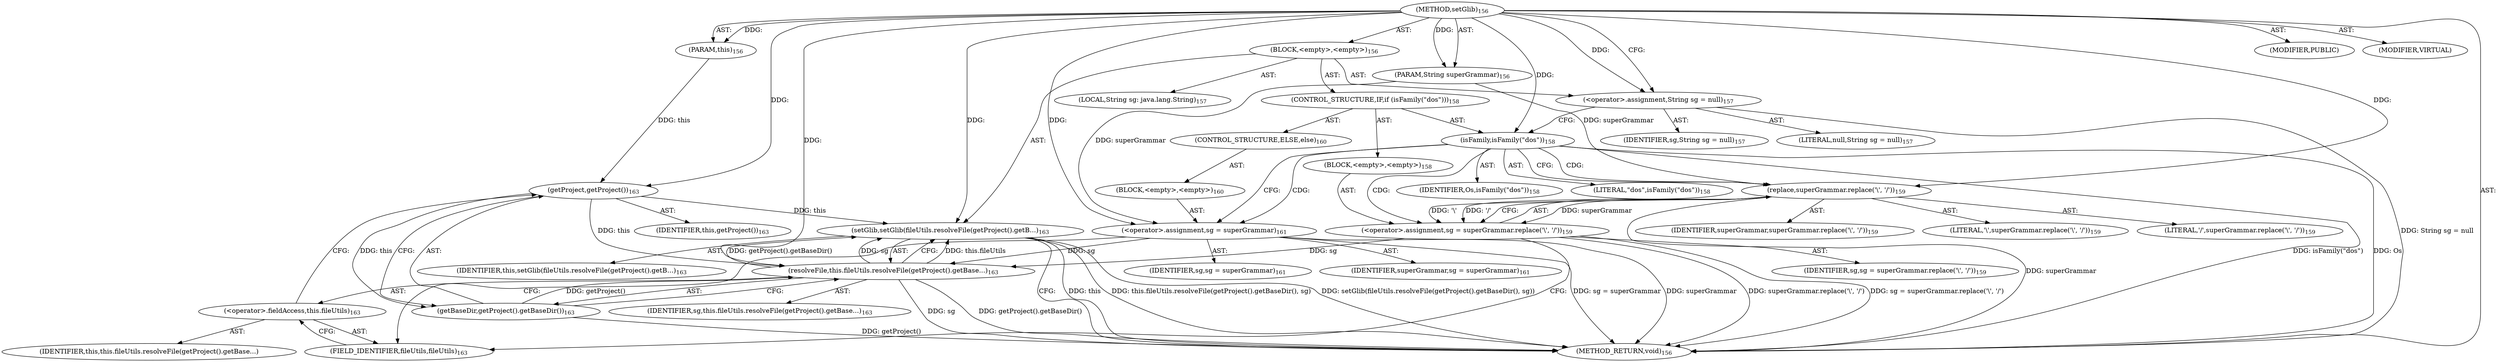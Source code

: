 digraph "setGlib" {  
"111669149699" [label = <(METHOD,setGlib)<SUB>156</SUB>> ]
"115964116994" [label = <(PARAM,this)<SUB>156</SUB>> ]
"115964117009" [label = <(PARAM,String superGrammar)<SUB>156</SUB>> ]
"25769803779" [label = <(BLOCK,&lt;empty&gt;,&lt;empty&gt;)<SUB>156</SUB>> ]
"94489280512" [label = <(LOCAL,String sg: java.lang.String)<SUB>157</SUB>> ]
"30064771104" [label = <(&lt;operator&gt;.assignment,String sg = null)<SUB>157</SUB>> ]
"68719476784" [label = <(IDENTIFIER,sg,String sg = null)<SUB>157</SUB>> ]
"90194313221" [label = <(LITERAL,null,String sg = null)<SUB>157</SUB>> ]
"47244640256" [label = <(CONTROL_STRUCTURE,IF,if (isFamily(&quot;dos&quot;)))<SUB>158</SUB>> ]
"30064771105" [label = <(isFamily,isFamily(&quot;dos&quot;))<SUB>158</SUB>> ]
"68719476785" [label = <(IDENTIFIER,Os,isFamily(&quot;dos&quot;))<SUB>158</SUB>> ]
"90194313222" [label = <(LITERAL,&quot;dos&quot;,isFamily(&quot;dos&quot;))<SUB>158</SUB>> ]
"25769803780" [label = <(BLOCK,&lt;empty&gt;,&lt;empty&gt;)<SUB>158</SUB>> ]
"30064771106" [label = <(&lt;operator&gt;.assignment,sg = superGrammar.replace('\\', '/'))<SUB>159</SUB>> ]
"68719476786" [label = <(IDENTIFIER,sg,sg = superGrammar.replace('\\', '/'))<SUB>159</SUB>> ]
"30064771107" [label = <(replace,superGrammar.replace('\\', '/'))<SUB>159</SUB>> ]
"68719476787" [label = <(IDENTIFIER,superGrammar,superGrammar.replace('\\', '/'))<SUB>159</SUB>> ]
"90194313223" [label = <(LITERAL,'\\',superGrammar.replace('\\', '/'))<SUB>159</SUB>> ]
"90194313224" [label = <(LITERAL,'/',superGrammar.replace('\\', '/'))<SUB>159</SUB>> ]
"47244640257" [label = <(CONTROL_STRUCTURE,ELSE,else)<SUB>160</SUB>> ]
"25769803781" [label = <(BLOCK,&lt;empty&gt;,&lt;empty&gt;)<SUB>160</SUB>> ]
"30064771108" [label = <(&lt;operator&gt;.assignment,sg = superGrammar)<SUB>161</SUB>> ]
"68719476788" [label = <(IDENTIFIER,sg,sg = superGrammar)<SUB>161</SUB>> ]
"68719476789" [label = <(IDENTIFIER,superGrammar,sg = superGrammar)<SUB>161</SUB>> ]
"30064771109" [label = <(setGlib,setGlib(fileUtils.resolveFile(getProject().getB...)<SUB>163</SUB>> ]
"68719476741" [label = <(IDENTIFIER,this,setGlib(fileUtils.resolveFile(getProject().getB...)<SUB>163</SUB>> ]
"30064771110" [label = <(resolveFile,this.fileUtils.resolveFile(getProject().getBase...)<SUB>163</SUB>> ]
"30064771111" [label = <(&lt;operator&gt;.fieldAccess,this.fileUtils)<SUB>163</SUB>> ]
"68719476790" [label = <(IDENTIFIER,this,this.fileUtils.resolveFile(getProject().getBase...)> ]
"55834574860" [label = <(FIELD_IDENTIFIER,fileUtils,fileUtils)<SUB>163</SUB>> ]
"30064771112" [label = <(getBaseDir,getProject().getBaseDir())<SUB>163</SUB>> ]
"30064771113" [label = <(getProject,getProject())<SUB>163</SUB>> ]
"68719476740" [label = <(IDENTIFIER,this,getProject())<SUB>163</SUB>> ]
"68719476791" [label = <(IDENTIFIER,sg,this.fileUtils.resolveFile(getProject().getBase...)<SUB>163</SUB>> ]
"133143986196" [label = <(MODIFIER,PUBLIC)> ]
"133143986197" [label = <(MODIFIER,VIRTUAL)> ]
"128849018883" [label = <(METHOD_RETURN,void)<SUB>156</SUB>> ]
  "111669149699" -> "115964116994"  [ label = "AST: "] 
  "111669149699" -> "115964117009"  [ label = "AST: "] 
  "111669149699" -> "25769803779"  [ label = "AST: "] 
  "111669149699" -> "133143986196"  [ label = "AST: "] 
  "111669149699" -> "133143986197"  [ label = "AST: "] 
  "111669149699" -> "128849018883"  [ label = "AST: "] 
  "25769803779" -> "94489280512"  [ label = "AST: "] 
  "25769803779" -> "30064771104"  [ label = "AST: "] 
  "25769803779" -> "47244640256"  [ label = "AST: "] 
  "25769803779" -> "30064771109"  [ label = "AST: "] 
  "30064771104" -> "68719476784"  [ label = "AST: "] 
  "30064771104" -> "90194313221"  [ label = "AST: "] 
  "47244640256" -> "30064771105"  [ label = "AST: "] 
  "47244640256" -> "25769803780"  [ label = "AST: "] 
  "47244640256" -> "47244640257"  [ label = "AST: "] 
  "30064771105" -> "68719476785"  [ label = "AST: "] 
  "30064771105" -> "90194313222"  [ label = "AST: "] 
  "25769803780" -> "30064771106"  [ label = "AST: "] 
  "30064771106" -> "68719476786"  [ label = "AST: "] 
  "30064771106" -> "30064771107"  [ label = "AST: "] 
  "30064771107" -> "68719476787"  [ label = "AST: "] 
  "30064771107" -> "90194313223"  [ label = "AST: "] 
  "30064771107" -> "90194313224"  [ label = "AST: "] 
  "47244640257" -> "25769803781"  [ label = "AST: "] 
  "25769803781" -> "30064771108"  [ label = "AST: "] 
  "30064771108" -> "68719476788"  [ label = "AST: "] 
  "30064771108" -> "68719476789"  [ label = "AST: "] 
  "30064771109" -> "68719476741"  [ label = "AST: "] 
  "30064771109" -> "30064771110"  [ label = "AST: "] 
  "30064771110" -> "30064771111"  [ label = "AST: "] 
  "30064771110" -> "30064771112"  [ label = "AST: "] 
  "30064771110" -> "68719476791"  [ label = "AST: "] 
  "30064771111" -> "68719476790"  [ label = "AST: "] 
  "30064771111" -> "55834574860"  [ label = "AST: "] 
  "30064771112" -> "30064771113"  [ label = "AST: "] 
  "30064771113" -> "68719476740"  [ label = "AST: "] 
  "30064771104" -> "30064771105"  [ label = "CFG: "] 
  "30064771109" -> "128849018883"  [ label = "CFG: "] 
  "30064771105" -> "30064771107"  [ label = "CFG: "] 
  "30064771105" -> "30064771108"  [ label = "CFG: "] 
  "30064771110" -> "30064771109"  [ label = "CFG: "] 
  "30064771106" -> "55834574860"  [ label = "CFG: "] 
  "30064771111" -> "30064771113"  [ label = "CFG: "] 
  "30064771112" -> "30064771110"  [ label = "CFG: "] 
  "30064771107" -> "30064771106"  [ label = "CFG: "] 
  "30064771108" -> "55834574860"  [ label = "CFG: "] 
  "55834574860" -> "30064771111"  [ label = "CFG: "] 
  "30064771113" -> "30064771112"  [ label = "CFG: "] 
  "111669149699" -> "30064771104"  [ label = "CFG: "] 
  "30064771104" -> "128849018883"  [ label = "DDG: String sg = null"] 
  "30064771105" -> "128849018883"  [ label = "DDG: isFamily(&quot;dos&quot;)"] 
  "30064771108" -> "128849018883"  [ label = "DDG: superGrammar"] 
  "30064771108" -> "128849018883"  [ label = "DDG: sg = superGrammar"] 
  "30064771107" -> "128849018883"  [ label = "DDG: superGrammar"] 
  "30064771106" -> "128849018883"  [ label = "DDG: superGrammar.replace('\\', '/')"] 
  "30064771106" -> "128849018883"  [ label = "DDG: sg = superGrammar.replace('\\', '/')"] 
  "30064771109" -> "128849018883"  [ label = "DDG: this"] 
  "30064771112" -> "128849018883"  [ label = "DDG: getProject()"] 
  "30064771110" -> "128849018883"  [ label = "DDG: getProject().getBaseDir()"] 
  "30064771110" -> "128849018883"  [ label = "DDG: sg"] 
  "30064771109" -> "128849018883"  [ label = "DDG: this.fileUtils.resolveFile(getProject().getBaseDir(), sg)"] 
  "30064771109" -> "128849018883"  [ label = "DDG: setGlib(fileUtils.resolveFile(getProject().getBaseDir(), sg))"] 
  "30064771105" -> "128849018883"  [ label = "DDG: Os"] 
  "111669149699" -> "115964116994"  [ label = "DDG: "] 
  "111669149699" -> "115964117009"  [ label = "DDG: "] 
  "111669149699" -> "30064771104"  [ label = "DDG: "] 
  "30064771110" -> "30064771109"  [ label = "DDG: this.fileUtils"] 
  "30064771113" -> "30064771109"  [ label = "DDG: this"] 
  "111669149699" -> "30064771109"  [ label = "DDG: "] 
  "30064771110" -> "30064771109"  [ label = "DDG: getProject().getBaseDir()"] 
  "30064771110" -> "30064771109"  [ label = "DDG: sg"] 
  "111669149699" -> "30064771105"  [ label = "DDG: "] 
  "30064771107" -> "30064771106"  [ label = "DDG: superGrammar"] 
  "30064771107" -> "30064771106"  [ label = "DDG: '\\'"] 
  "30064771107" -> "30064771106"  [ label = "DDG: '/'"] 
  "30064771113" -> "30064771110"  [ label = "DDG: this"] 
  "30064771112" -> "30064771110"  [ label = "DDG: getProject()"] 
  "30064771108" -> "30064771110"  [ label = "DDG: sg"] 
  "30064771106" -> "30064771110"  [ label = "DDG: sg"] 
  "111669149699" -> "30064771110"  [ label = "DDG: "] 
  "115964117009" -> "30064771108"  [ label = "DDG: superGrammar"] 
  "111669149699" -> "30064771108"  [ label = "DDG: "] 
  "30064771113" -> "30064771112"  [ label = "DDG: this"] 
  "115964117009" -> "30064771107"  [ label = "DDG: superGrammar"] 
  "111669149699" -> "30064771107"  [ label = "DDG: "] 
  "115964116994" -> "30064771113"  [ label = "DDG: this"] 
  "111669149699" -> "30064771113"  [ label = "DDG: "] 
  "30064771105" -> "30064771108"  [ label = "CDG: "] 
  "30064771105" -> "30064771106"  [ label = "CDG: "] 
  "30064771105" -> "30064771107"  [ label = "CDG: "] 
}
